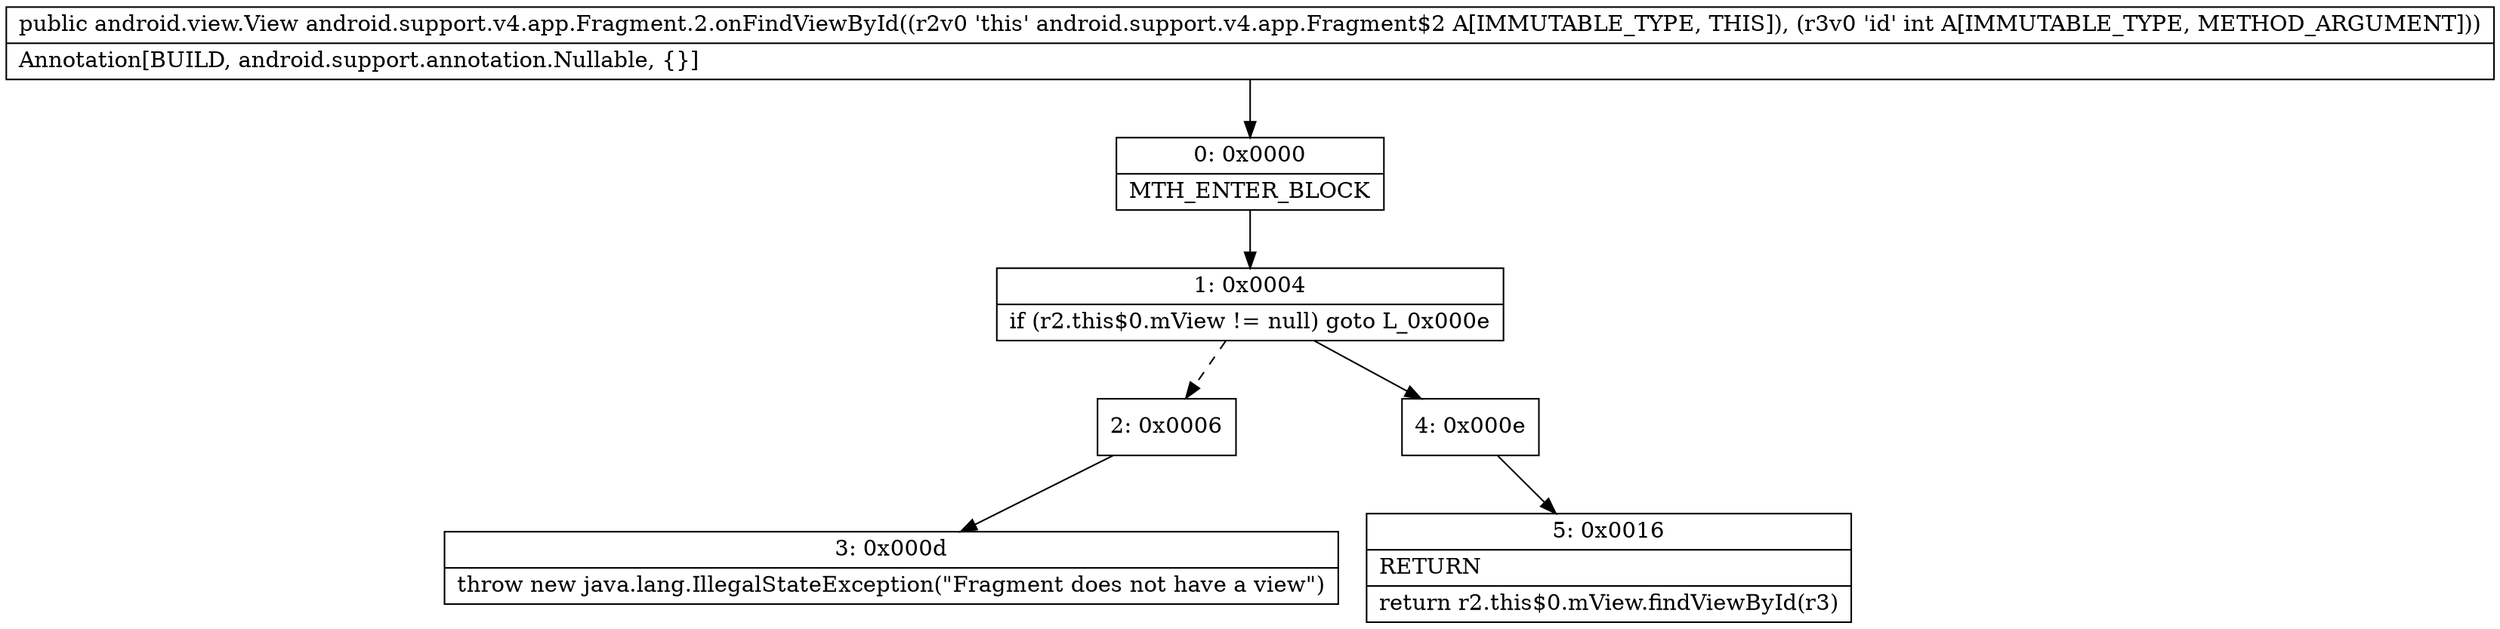 digraph "CFG forandroid.support.v4.app.Fragment.2.onFindViewById(I)Landroid\/view\/View;" {
Node_0 [shape=record,label="{0\:\ 0x0000|MTH_ENTER_BLOCK\l}"];
Node_1 [shape=record,label="{1\:\ 0x0004|if (r2.this$0.mView != null) goto L_0x000e\l}"];
Node_2 [shape=record,label="{2\:\ 0x0006}"];
Node_3 [shape=record,label="{3\:\ 0x000d|throw new java.lang.IllegalStateException(\"Fragment does not have a view\")\l}"];
Node_4 [shape=record,label="{4\:\ 0x000e}"];
Node_5 [shape=record,label="{5\:\ 0x0016|RETURN\l|return r2.this$0.mView.findViewById(r3)\l}"];
MethodNode[shape=record,label="{public android.view.View android.support.v4.app.Fragment.2.onFindViewById((r2v0 'this' android.support.v4.app.Fragment$2 A[IMMUTABLE_TYPE, THIS]), (r3v0 'id' int A[IMMUTABLE_TYPE, METHOD_ARGUMENT]))  | Annotation[BUILD, android.support.annotation.Nullable, \{\}]\l}"];
MethodNode -> Node_0;
Node_0 -> Node_1;
Node_1 -> Node_2[style=dashed];
Node_1 -> Node_4;
Node_2 -> Node_3;
Node_4 -> Node_5;
}

